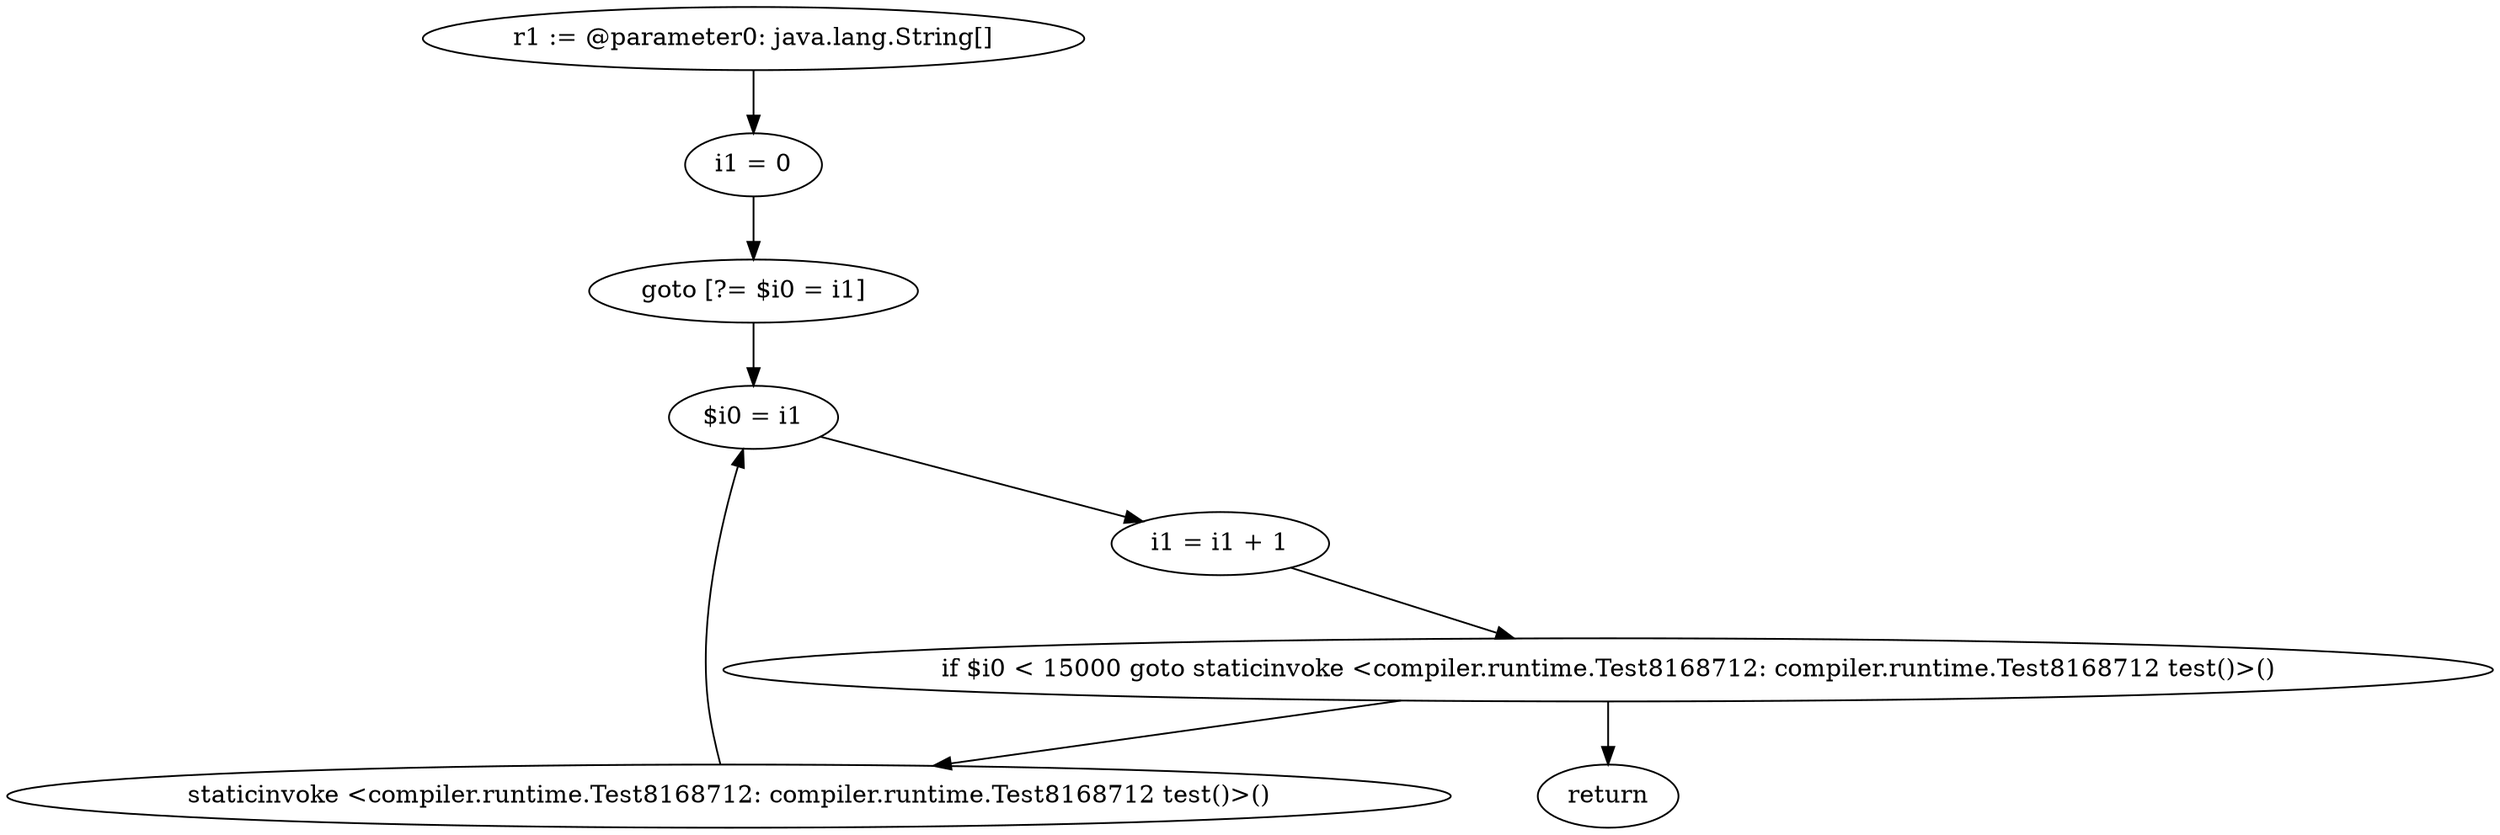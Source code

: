 digraph "unitGraph" {
    "r1 := @parameter0: java.lang.String[]"
    "i1 = 0"
    "goto [?= $i0 = i1]"
    "staticinvoke <compiler.runtime.Test8168712: compiler.runtime.Test8168712 test()>()"
    "$i0 = i1"
    "i1 = i1 + 1"
    "if $i0 < 15000 goto staticinvoke <compiler.runtime.Test8168712: compiler.runtime.Test8168712 test()>()"
    "return"
    "r1 := @parameter0: java.lang.String[]"->"i1 = 0";
    "i1 = 0"->"goto [?= $i0 = i1]";
    "goto [?= $i0 = i1]"->"$i0 = i1";
    "staticinvoke <compiler.runtime.Test8168712: compiler.runtime.Test8168712 test()>()"->"$i0 = i1";
    "$i0 = i1"->"i1 = i1 + 1";
    "i1 = i1 + 1"->"if $i0 < 15000 goto staticinvoke <compiler.runtime.Test8168712: compiler.runtime.Test8168712 test()>()";
    "if $i0 < 15000 goto staticinvoke <compiler.runtime.Test8168712: compiler.runtime.Test8168712 test()>()"->"return";
    "if $i0 < 15000 goto staticinvoke <compiler.runtime.Test8168712: compiler.runtime.Test8168712 test()>()"->"staticinvoke <compiler.runtime.Test8168712: compiler.runtime.Test8168712 test()>()";
}
